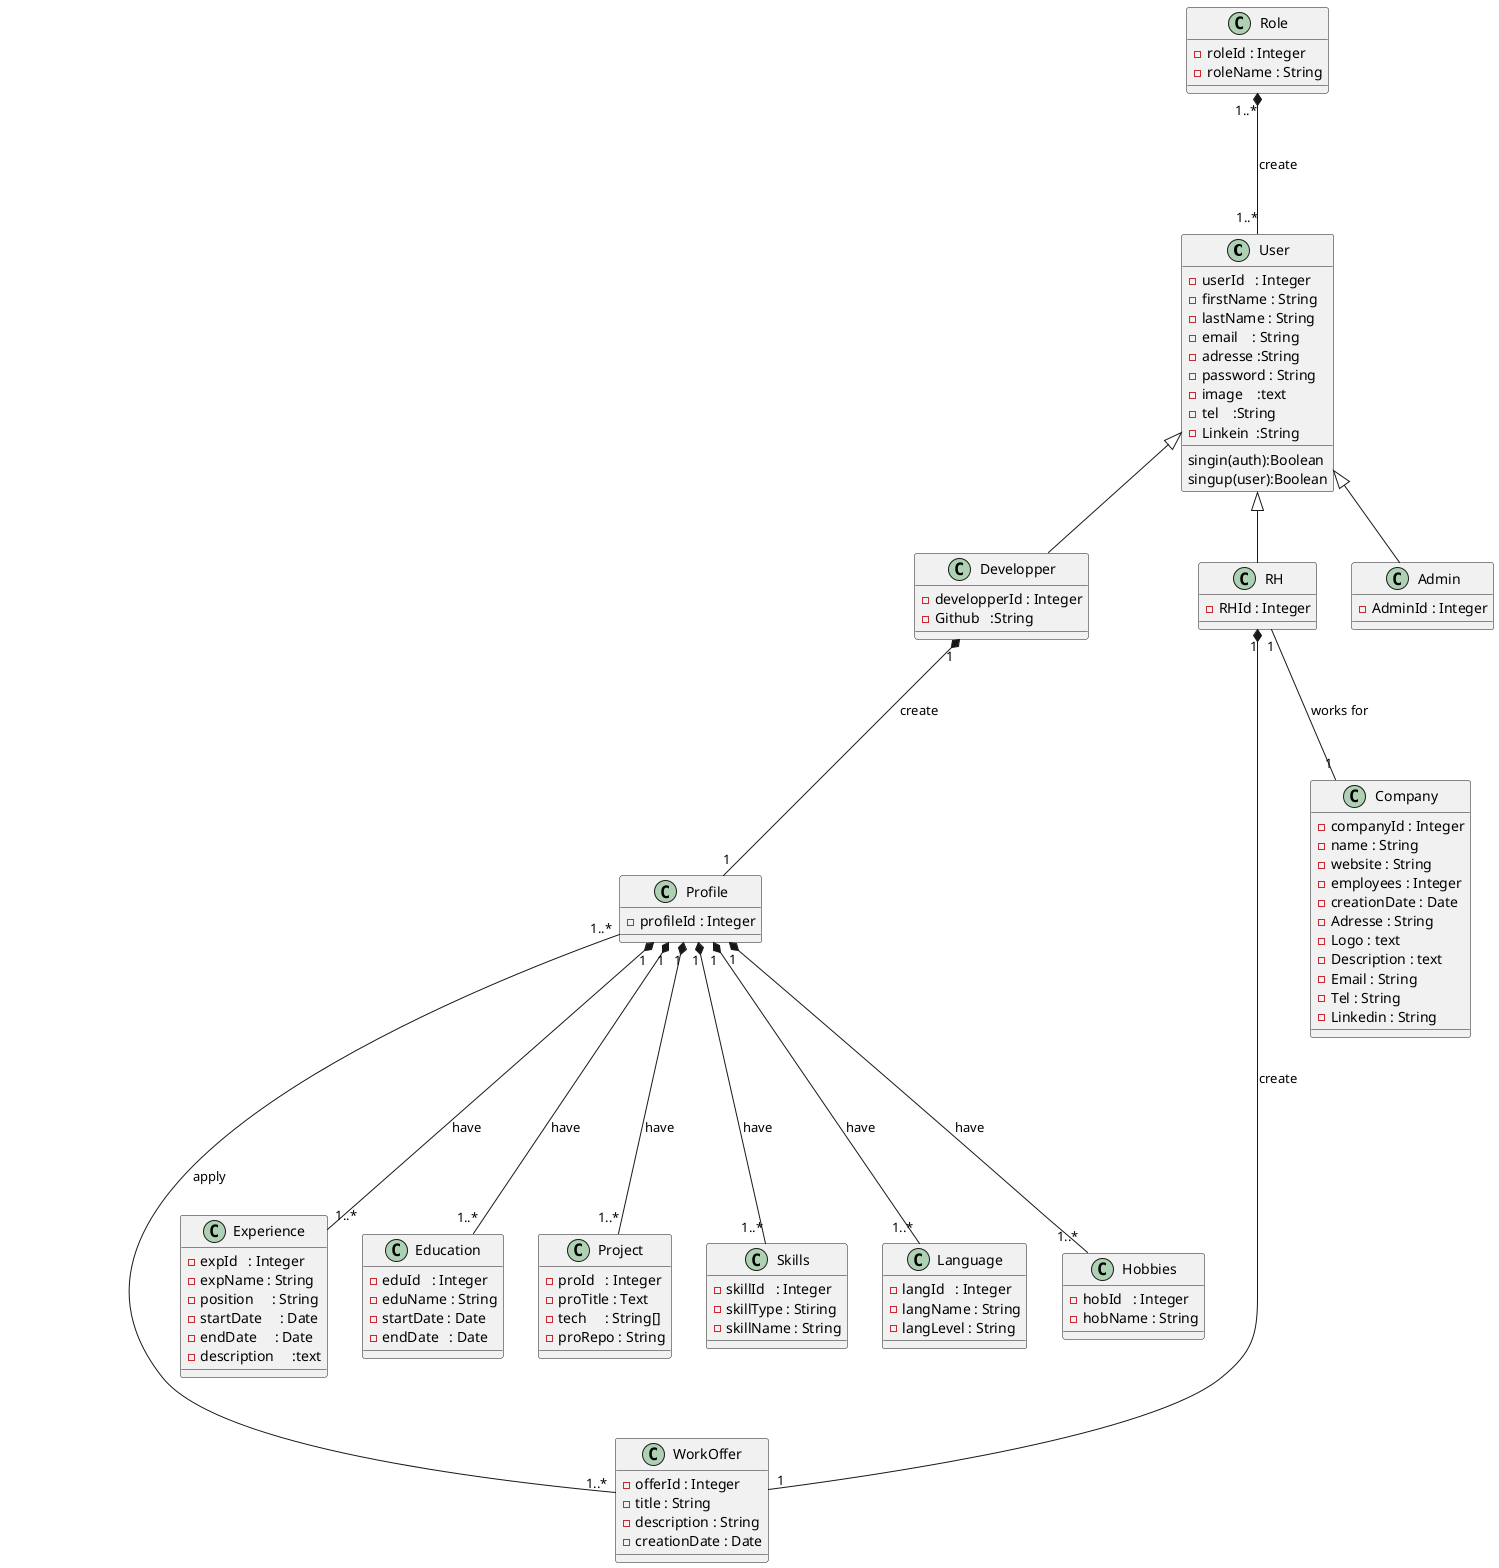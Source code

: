 @startuml

class           User{
-userId   : Integer
-firstName : String
-lastName : String
-email    : String
-adresse :String
-password : String
-image    :text
-tel    :String
-Linkein  :String
{method} singin(auth):Boolean
{method} singup(user):Boolean

}
class Role{
-roleId : Integer
-roleName : String
}
class  Developper{
-developperId : Integer
-Github   :String

}
class  RH{
-RHId : Integer

}
class Admin{
-AdminId : Integer
}
class Profile{
-profileId : Integer
}
class WorkOffer{
-offerId : Integer
-title : String
-description : String
-creationDate : Date

}
class  Company{
-companyId : Integer
-name : String
-website : String
-employees : Integer
-creationDate : Date
-Adresse : String
-Logo : text
-Description : text
-Email : String
-Tel : String
-Linkedin : String
}
class           Experience{
-expId   : Integer
-expName : String
-position     : String
-startDate     : Date
-endDate     : Date
-description     :text

}
class           Education{
-eduId   : Integer
-eduName : String
-startDate : Date
-endDate   : Date
}

class           Project{
-proId   : Integer
-proTitle : Text
-tech     : String[]
-proRepo : String
}
class           Skills{
-skillId   : Integer
-skillType : Stiring
-skillName : String
}
class           Language{
-langId   : Integer
-langName : String
-langLevel : String
}
class           Hobbies{
-hobId   : Integer
-hobName : String
}


User  <|--  Developper
User  <|-- RH
User  <|--  Admin
Developper "1" *--- "1" Profile : create
RH "1" --- "1" Company : works for
RH "1" *--- "1" WorkOffer : create
Role "1..*" *--- "1..*" User : create
Profile "1..*" ---- "1..*" WorkOffer : apply
Profile "1" *--- "1..*" Experience : have
Profile "1" *--- "1..*" Education : have
Profile "1" *--- "1..*" Skills : have
Profile "1" *--- "1..*" Language : have
Profile "1" *--- "1..*" Project : have
Profile "1" *--- "1..*" Hobbies : have
@enduml